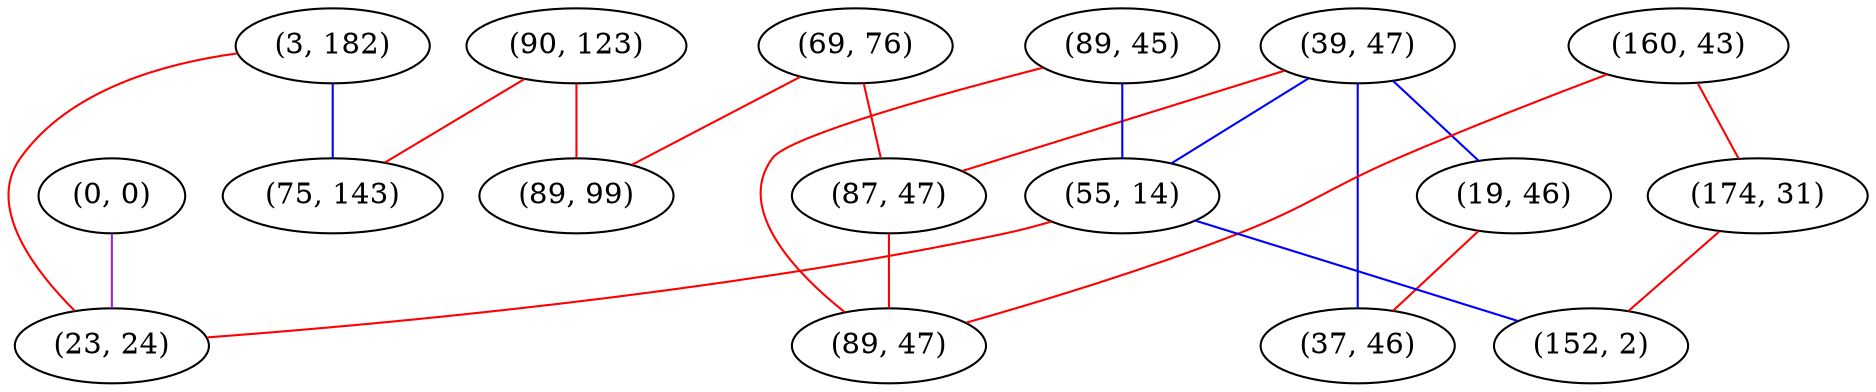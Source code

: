 graph "" {
"(0, 0)";
"(90, 123)";
"(39, 47)";
"(3, 182)";
"(69, 76)";
"(160, 43)";
"(19, 46)";
"(174, 31)";
"(37, 46)";
"(89, 45)";
"(55, 14)";
"(87, 47)";
"(89, 47)";
"(75, 143)";
"(89, 99)";
"(23, 24)";
"(152, 2)";
"(0, 0)" -- "(23, 24)"  [color=purple, key=0, weight=4];
"(90, 123)" -- "(75, 143)"  [color=red, key=0, weight=1];
"(90, 123)" -- "(89, 99)"  [color=red, key=0, weight=1];
"(39, 47)" -- "(37, 46)"  [color=blue, key=0, weight=3];
"(39, 47)" -- "(55, 14)"  [color=blue, key=0, weight=3];
"(39, 47)" -- "(87, 47)"  [color=red, key=0, weight=1];
"(39, 47)" -- "(19, 46)"  [color=blue, key=0, weight=3];
"(3, 182)" -- "(75, 143)"  [color=blue, key=0, weight=3];
"(3, 182)" -- "(23, 24)"  [color=red, key=0, weight=1];
"(69, 76)" -- "(89, 99)"  [color=red, key=0, weight=1];
"(69, 76)" -- "(87, 47)"  [color=red, key=0, weight=1];
"(160, 43)" -- "(174, 31)"  [color=red, key=0, weight=1];
"(160, 43)" -- "(89, 47)"  [color=red, key=0, weight=1];
"(19, 46)" -- "(37, 46)"  [color=red, key=0, weight=1];
"(174, 31)" -- "(152, 2)"  [color=red, key=0, weight=1];
"(89, 45)" -- "(55, 14)"  [color=blue, key=0, weight=3];
"(89, 45)" -- "(89, 47)"  [color=red, key=0, weight=1];
"(55, 14)" -- "(23, 24)"  [color=red, key=0, weight=1];
"(55, 14)" -- "(152, 2)"  [color=blue, key=0, weight=3];
"(87, 47)" -- "(89, 47)"  [color=red, key=0, weight=1];
}
